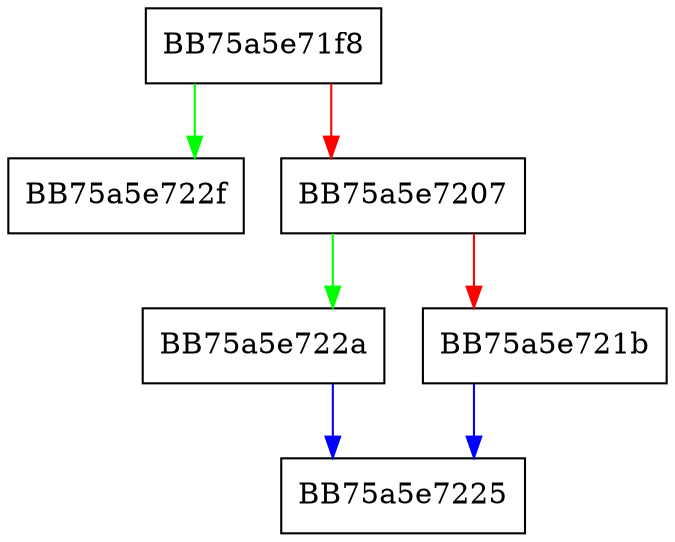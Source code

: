 digraph growth {
  node [shape="box"];
  graph [splines=ortho];
  BB75a5e71f8 -> BB75a5e722f [color="green"];
  BB75a5e71f8 -> BB75a5e7207 [color="red"];
  BB75a5e7207 -> BB75a5e722a [color="green"];
  BB75a5e7207 -> BB75a5e721b [color="red"];
  BB75a5e721b -> BB75a5e7225 [color="blue"];
  BB75a5e722a -> BB75a5e7225 [color="blue"];
}